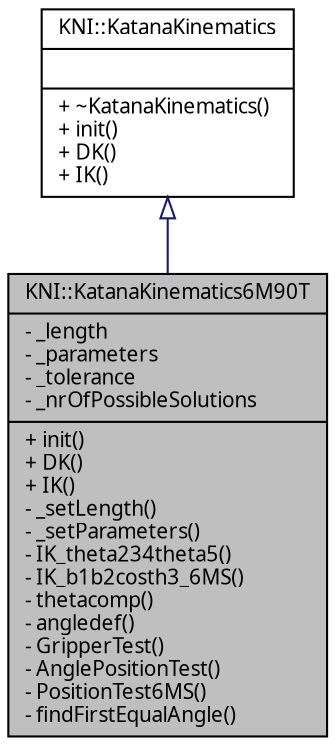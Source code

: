 digraph G
{
  edge [fontname="FreeSans.ttf",fontsize=10,labelfontname="FreeSans.ttf",labelfontsize=10];
  node [fontname="FreeSans.ttf",fontsize=10,shape=record];
  Node1 [label="{KNI::KatanaKinematics6M90T\n|- _length\l- _parameters\l- _tolerance\l- _nrOfPossibleSolutions\l|+ init()\l+ DK()\l+ IK()\l- _setLength()\l- _setParameters()\l- IK_theta234theta5()\l- IK_b1b2costh3_6MS()\l- thetacomp()\l- angledef()\l- GripperTest()\l- AnglePositionTest()\l- PositionTest6MS()\l- findFirstEqualAngle()\l}",height=0.2,width=0.4,color="black", fillcolor="grey75", style="filled" fontcolor="black"];
  Node2 -> Node1 [dir=back,color="midnightblue",fontsize=10,style="solid",arrowtail="empty",fontname="FreeSans.ttf"];
  Node2 [label="{KNI::KatanaKinematics\n||+ ~KatanaKinematics()\l+ init()\l+ DK()\l+ IK()\l}",height=0.2,width=0.4,color="black", fillcolor="white", style="filled",URL="$classKNI_1_1KatanaKinematics.html",tooltip="The base class for all kinematic implementations."];
}
